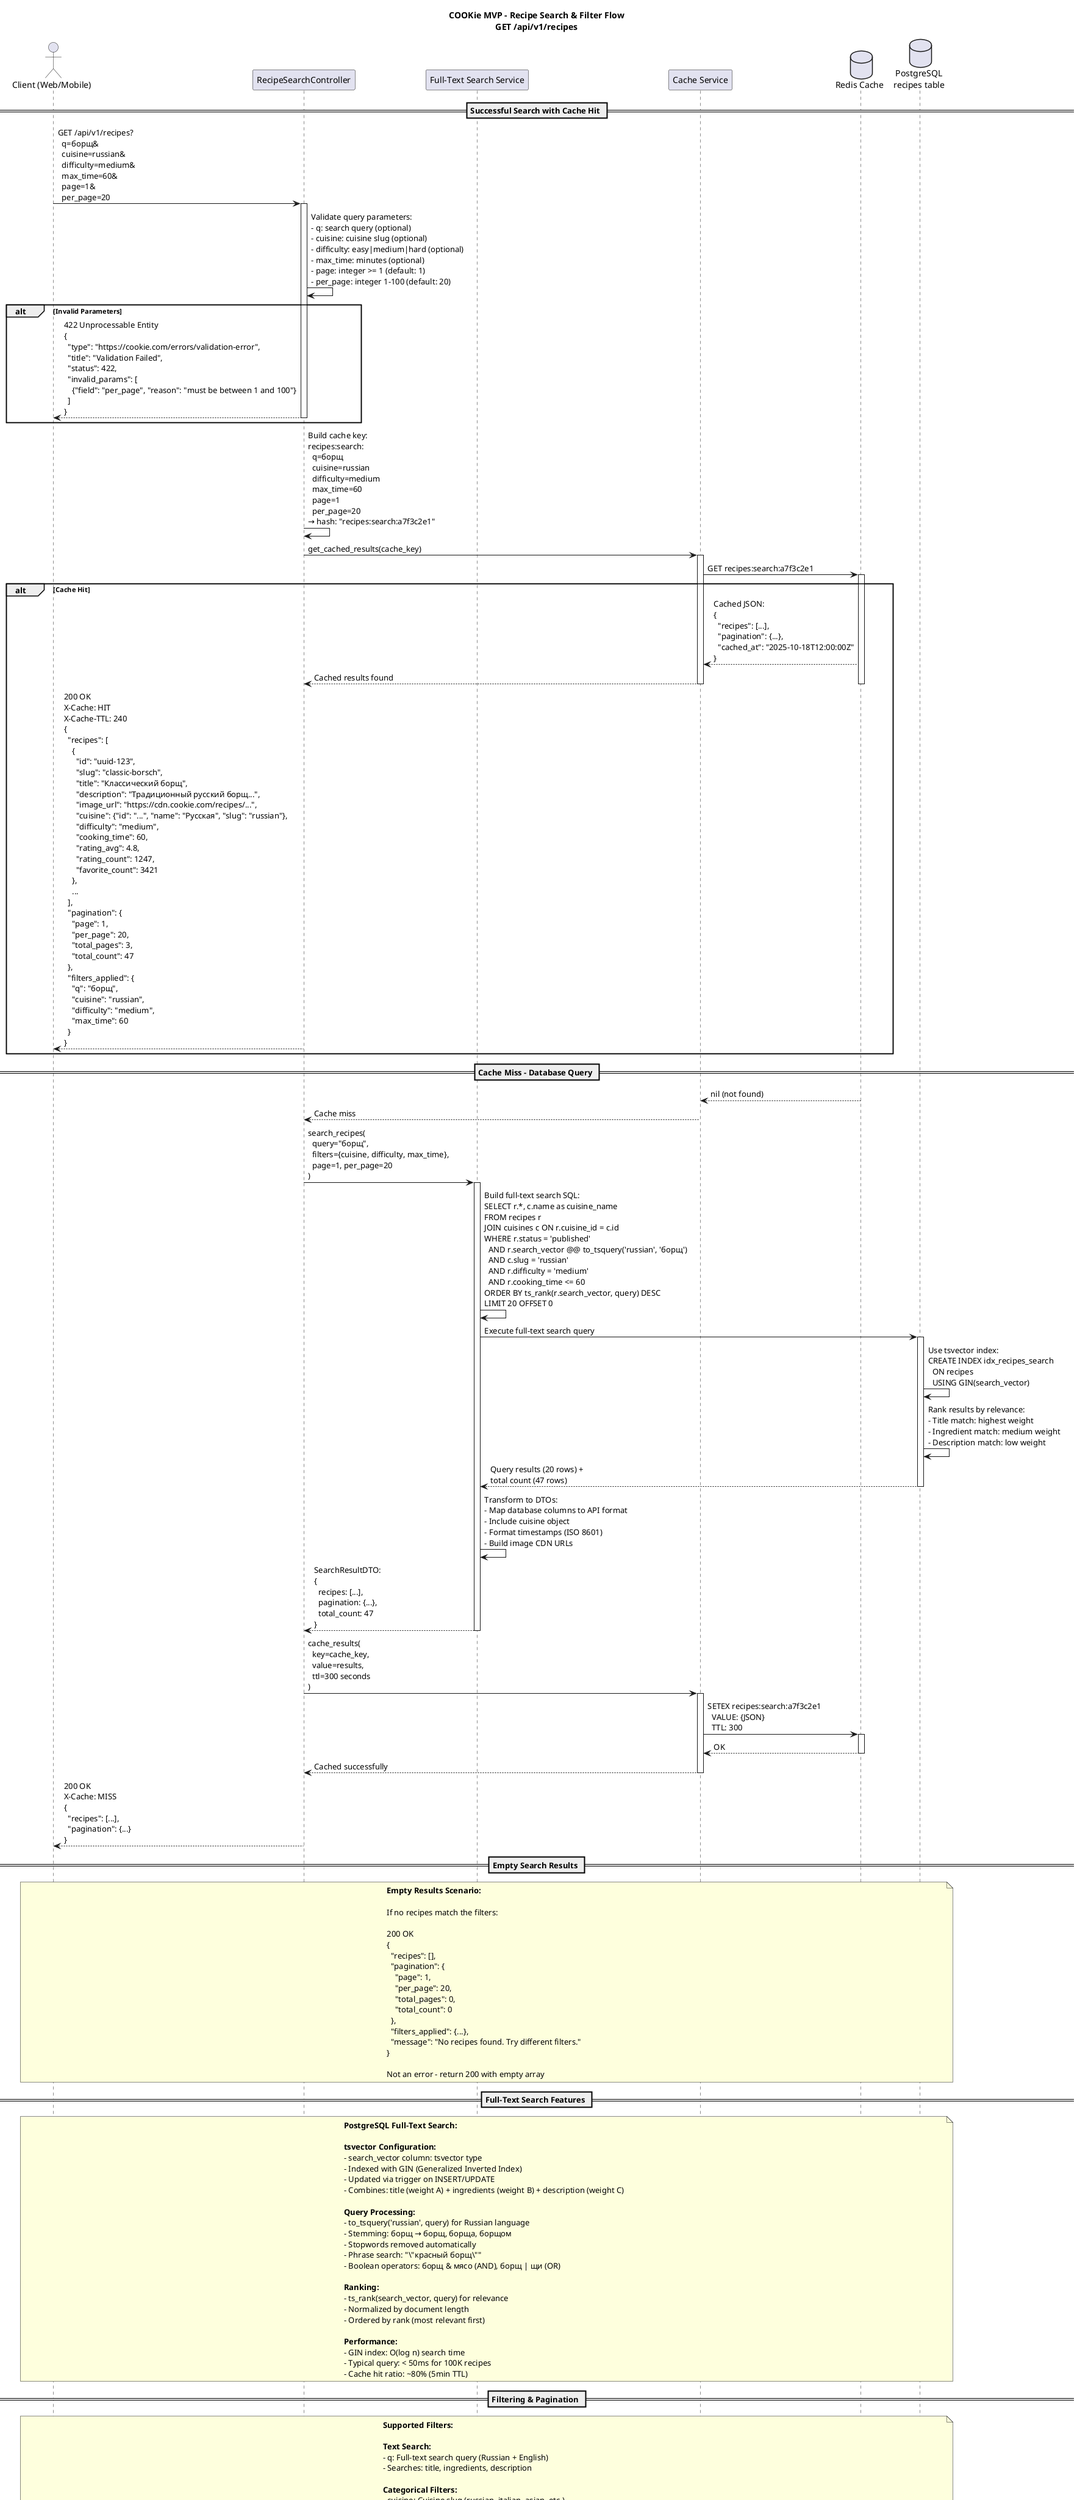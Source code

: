@startuml sequence_recipe_search

title COOKie MVP - Recipe Search & Filter Flow\nGET /api/v1/recipes

actor "Client (Web/Mobile)" as Client
participant "RecipeSearchController" as Controller
participant "Full-Text Search Service" as SearchService
participant "Cache Service" as CacheService
database "Redis Cache" as Redis
database "PostgreSQL\nrecipes table" as DB

== Successful Search with Cache Hit ==

Client -> Controller: GET /api/v1/recipes?\n  q=борщ&\n  cuisine=russian&\n  difficulty=medium&\n  max_time=60&\n  page=1&\n  per_page=20

activate Controller

Controller -> Controller: Validate query parameters:\n- q: search query (optional)\n- cuisine: cuisine slug (optional)\n- difficulty: easy|medium|hard (optional)\n- max_time: minutes (optional)\n- page: integer >= 1 (default: 1)\n- per_page: integer 1-100 (default: 20)

alt Invalid Parameters
  Controller --> Client: 422 Unprocessable Entity\n{\n  "type": "https://cookie.com/errors/validation-error",\n  "title": "Validation Failed",\n  "status": 422,\n  "invalid_params": [\n    {"field": "per_page", "reason": "must be between 1 and 100"}\n  ]\n}
  deactivate Controller
end

Controller -> Controller: Build cache key:\nrecipes:search:\n  q=борщ\n  cuisine=russian\n  difficulty=medium\n  max_time=60\n  page=1\n  per_page=20\n→ hash: "recipes:search:a7f3c2e1"

Controller -> CacheService: get_cached_results(cache_key)
activate CacheService

CacheService -> Redis: GET recipes:search:a7f3c2e1
activate Redis

alt Cache Hit
  Redis --> CacheService: Cached JSON:\n{\n  "recipes": [...],\n  "pagination": {...},\n  "cached_at": "2025-10-18T12:00:00Z"\n}

  CacheService --> Controller: Cached results found
  deactivate Redis
  deactivate CacheService

  Controller --> Client: 200 OK\nX-Cache: HIT\nX-Cache-TTL: 240\n{\n  "recipes": [\n    {\n      "id": "uuid-123",\n      "slug": "classic-borsch",\n      "title": "Классический борщ",\n      "description": "Традиционный русский борщ...",\n      "image_url": "https://cdn.cookie.com/recipes/...",\n      "cuisine": {"id": "...", "name": "Русская", "slug": "russian"},\n      "difficulty": "medium",\n      "cooking_time": 60,\n      "rating_avg": 4.8,\n      "rating_count": 1247,\n      "favorite_count": 3421\n    },\n    ...\n  ],\n  "pagination": {\n    "page": 1,\n    "per_page": 20,\n    "total_pages": 3,\n    "total_count": 47\n  },\n  "filters_applied": {\n    "q": "борщ",\n    "cuisine": "russian",\n    "difficulty": "medium",\n    "max_time": 60\n  }\n}
  deactivate Controller
end

== Cache Miss - Database Query ==

Redis --> CacheService: nil (not found)
deactivate Redis

CacheService --> Controller: Cache miss
deactivate CacheService

Controller -> SearchService: search_recipes(\n  query="борщ",\n  filters={cuisine, difficulty, max_time},\n  page=1, per_page=20\n)
activate SearchService

SearchService -> SearchService: Build full-text search SQL:\nSELECT r.*, c.name as cuisine_name\nFROM recipes r\nJOIN cuisines c ON r.cuisine_id = c.id\nWHERE r.status = 'published'\n  AND r.search_vector @@ to_tsquery('russian', 'борщ')\n  AND c.slug = 'russian'\n  AND r.difficulty = 'medium'\n  AND r.cooking_time <= 60\nORDER BY ts_rank(r.search_vector, query) DESC\nLIMIT 20 OFFSET 0

SearchService -> DB: Execute full-text search query
activate DB

DB -> DB: Use tsvector index:\nCREATE INDEX idx_recipes_search\n  ON recipes\n  USING GIN(search_vector)

DB -> DB: Rank results by relevance:\n- Title match: highest weight\n- Ingredient match: medium weight\n- Description match: low weight

DB --> SearchService: Query results (20 rows) +\ntotal count (47 rows)
deactivate DB

SearchService -> SearchService: Transform to DTOs:\n- Map database columns to API format\n- Include cuisine object\n- Format timestamps (ISO 8601)\n- Build image CDN URLs

SearchService --> Controller: SearchResultDTO:\n{\n  recipes: [...],\n  pagination: {...},\n  total_count: 47\n}
deactivate SearchService

Controller -> CacheService: cache_results(\n  key=cache_key,\n  value=results,\n  ttl=300 seconds\n)
activate CacheService

CacheService -> Redis: SETEX recipes:search:a7f3c2e1\n  VALUE: {JSON}\n  TTL: 300
activate Redis

Redis --> CacheService: OK
deactivate Redis

CacheService --> Controller: Cached successfully
deactivate CacheService

Controller --> Client: 200 OK\nX-Cache: MISS\n{\n  "recipes": [...],\n  "pagination": {...}\n}

deactivate Controller

== Empty Search Results ==

note over Client, DB
  **Empty Results Scenario:**

  If no recipes match the filters:

  200 OK
  {
    "recipes": [],
    "pagination": {
      "page": 1,
      "per_page": 20,
      "total_pages": 0,
      "total_count": 0
    },
    "filters_applied": {...},
    "message": "No recipes found. Try different filters."
  }

  Not an error - return 200 with empty array
end note

== Full-Text Search Features ==

note over Client, DB
  **PostgreSQL Full-Text Search:**

  **tsvector Configuration:**
  - search_vector column: tsvector type
  - Indexed with GIN (Generalized Inverted Index)
  - Updated via trigger on INSERT/UPDATE
  - Combines: title (weight A) + ingredients (weight B) + description (weight C)

  **Query Processing:**
  - to_tsquery('russian', query) for Russian language
  - Stemming: борщ → борщ, борща, борщом
  - Stopwords removed automatically
  - Phrase search: "\"красный борщ\""
  - Boolean operators: борщ & мясо (AND), борщ | щи (OR)

  **Ranking:**
  - ts_rank(search_vector, query) for relevance
  - Normalized by document length
  - Ordered by rank (most relevant first)

  **Performance:**
  - GIN index: O(log n) search time
  - Typical query: < 50ms for 100K recipes
  - Cache hit ratio: ~80% (5min TTL)
end note

== Filtering & Pagination ==

note over Client, DB
  **Supported Filters:**

  **Text Search:**
  - q: Full-text search query (Russian + English)
  - Searches: title, ingredients, description

  **Categorical Filters:**
  - cuisine: Cuisine slug (russian, italian, asian, etc.)
  - difficulty: easy | medium | hard
  - max_time: Maximum cooking time in minutes

  **Future Filters (Phase 2):**
  - ingredients[]: Filter by ingredient IDs
  - dietary[]: vegetarian, vegan, gluten_free
  - min_rating: Minimum average rating (1-5)

  **Pagination:**
  - page: Current page (1-indexed)
  - per_page: Items per page (1-100, default 20)
  - total_pages: Calculated from total_count
  - total_count: Total matching recipes

  **Performance:**
  - Database query with LIMIT/OFFSET
  - Indexed columns (cuisine_id, difficulty, cooking_time)
  - Composite index for common filter combinations
end note

== Error Scenarios ==

note over Client, DB
  **Common Errors:**

  **422 Unprocessable Entity:**
  - Invalid difficulty value
  - per_page > 100 or < 1
  - page < 1
  - max_time < 0

  **500 Internal Server Error:**
  - Database connection failure
  - Full-text search index corrupted
  - Redis unavailable (degrades to DB only)

  **503 Service Unavailable:**
  - Rate limit exceeded (1000 req/hour per IP)
  - Database overloaded (too many concurrent queries)

  **Cache Behavior on Redis Failure:**
  - Graceful degradation: bypass cache, query DB directly
  - Log warning for monitoring
  - Return correct results with X-Cache: BYPASS header
end note

@enduml
